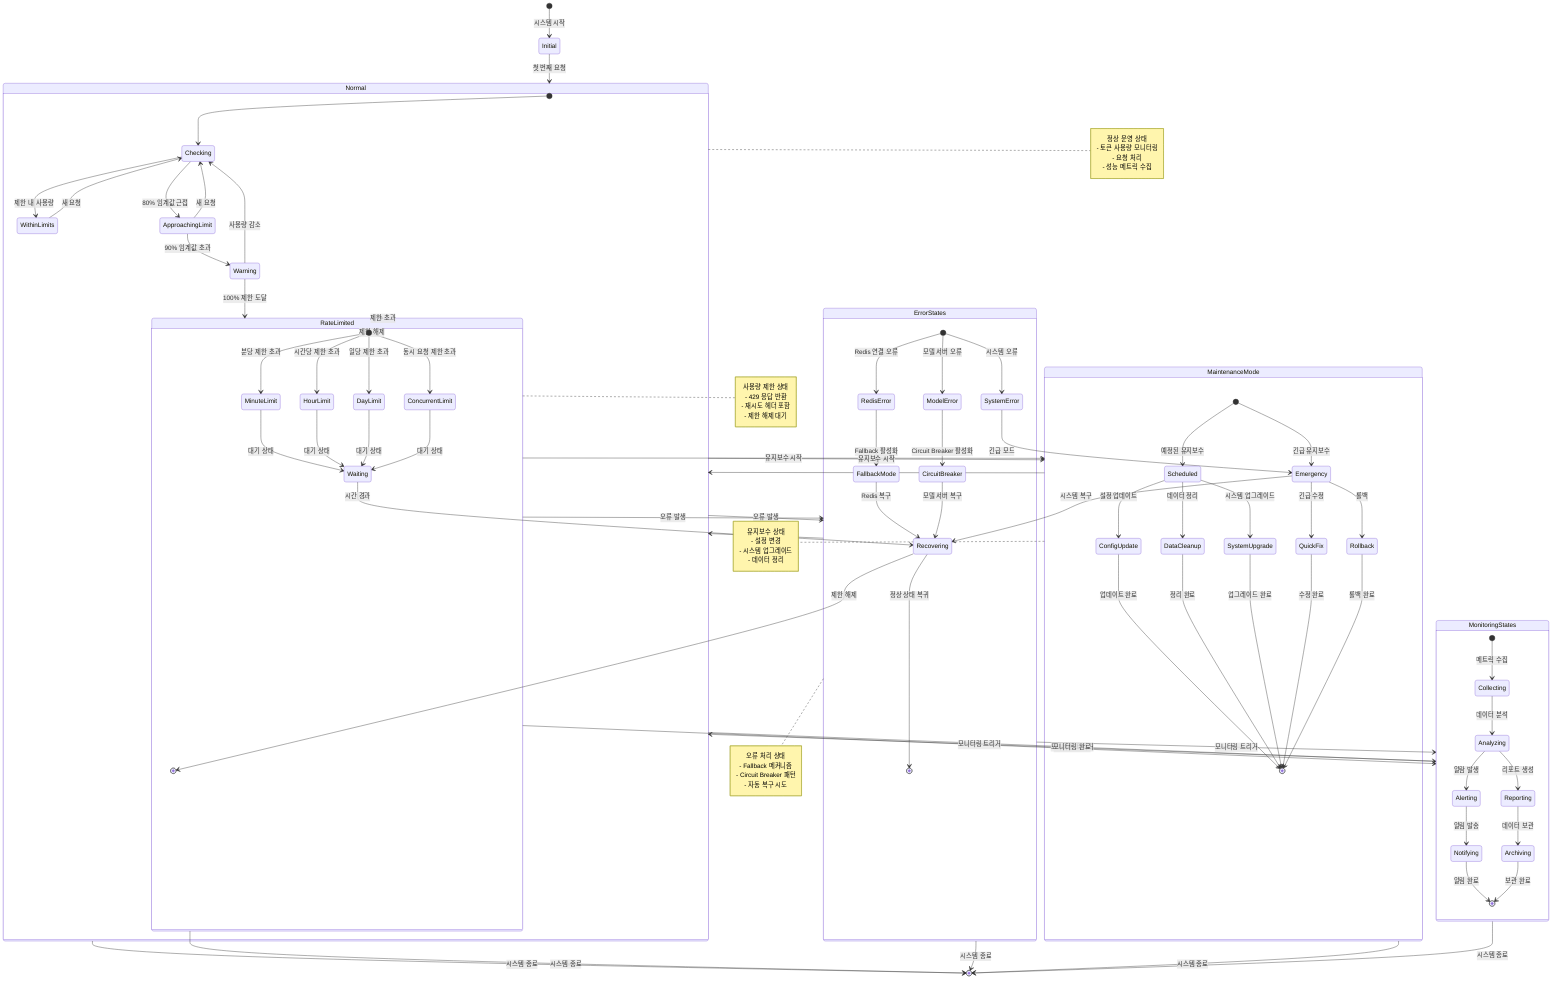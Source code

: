 stateDiagram-v2
    [*] --> Initial : 시스템 시작
    
    Initial --> Normal : 첫 번째 요청
    
    state Normal {
        [*] --> Checking
        Checking --> WithinLimits : 제한 내 사용량
        Checking --> ApproachingLimit : 80% 임계값 근접
        WithinLimits --> Checking : 새 요청
        ApproachingLimit --> Checking : 새 요청
        ApproachingLimit --> Warning : 90% 임계값 초과
        Warning --> Checking : 사용량 감소
        Warning --> RateLimited : 100% 제한 도달
    }
    
    state RateLimited {
        [*] --> MinuteLimit : 분당 제한 초과
        [*] --> HourLimit : 시간당 제한 초과
        [*] --> DayLimit : 일당 제한 초과
        [*] --> ConcurrentLimit : 동시 요청 제한 초과
        
        MinuteLimit --> Waiting : 대기 상태
        HourLimit --> Waiting : 대기 상태
        DayLimit --> Waiting : 대기 상태
        ConcurrentLimit --> Waiting : 대기 상태
        
        Waiting --> Recovering : 시간 경과
        Recovering --> [*] : 제한 해제
    }
    
    state ErrorStates {
        [*] --> RedisError : Redis 연결 오류
        [*] --> ModelError : 모델 서버 오류
        [*] --> SystemError : 시스템 오류
        
        RedisError --> FallbackMode : Fallback 활성화
        ModelError --> CircuitBreaker : Circuit Breaker 활성화
        SystemError --> Emergency : 긴급 모드
        
        FallbackMode --> Recovering : Redis 복구
        CircuitBreaker --> Recovering : 모델 서버 복구
        Emergency --> Recovering : 시스템 복구
        
        Recovering --> [*] : 정상 상태 복귀
    }
    
    state MaintenanceMode {
        [*] --> Scheduled : 예정된 유지보수
        [*] --> Emergency : 긴급 유지보수
        
        Scheduled --> ConfigUpdate : 설정 업데이트
        Scheduled --> DataCleanup : 데이터 정리
        Scheduled --> SystemUpgrade : 시스템 업그레이드
        
        Emergency --> QuickFix : 긴급 수정
        Emergency --> Rollback : 롤백
        
        ConfigUpdate --> [*] : 업데이트 완료
        DataCleanup --> [*] : 정리 완료
        SystemUpgrade --> [*] : 업그레이드 완료
        QuickFix --> [*] : 수정 완료
        Rollback --> [*] : 롤백 완료
    }
    
    state MonitoringStates {
        [*] --> Collecting : 메트릭 수집
        Collecting --> Analyzing : 데이터 분석
        Analyzing --> Alerting : 알람 발생
        Analyzing --> Reporting : 리포트 생성
        Alerting --> Notifying : 알림 발송
        Reporting --> Archiving : 데이터 보관
        Notifying --> [*] : 알림 완료
        Archiving --> [*] : 보관 완료
    }
    
    %% 상태 전환
    Normal --> RateLimited : 제한 초과
    RateLimited --> Normal : 제한 해제
    
    Normal --> ErrorStates : 오류 발생
    RateLimited --> ErrorStates : 오류 발생
    ErrorStates --> Normal : 복구 완료
    
    Normal --> MaintenanceMode : 유지보수 시작
    RateLimited --> MaintenanceMode : 유지보수 시작
    MaintenanceMode --> Normal : 유지보수 완료
    
    Normal --> MonitoringStates : 모니터링 트리거
    RateLimited --> MonitoringStates : 모니터링 트리거
    ErrorStates --> MonitoringStates : 모니터링 트리거
    MonitoringStates --> Normal : 모니터링 완료
    
    %% 종료 조건
    Normal --> [*] : 시스템 종료
    RateLimited --> [*] : 시스템 종료
    ErrorStates --> [*] : 시스템 종료
    MaintenanceMode --> [*] : 시스템 종료
    MonitoringStates --> [*] : 시스템 종료
    
    %% 노트 추가
    note right of Normal
        정상 운영 상태
        - 토큰 사용량 모니터링
        - 요청 처리
        - 성능 메트릭 수집
    end note
    
    note right of RateLimited
        사용량 제한 상태
        - 429 응답 반환
        - 재시도 헤더 포함
        - 제한 해제 대기
    end note
    
    note right of ErrorStates
        오류 처리 상태
        - Fallback 메커니즘
        - Circuit Breaker 패턴
        - 자동 복구 시도
    end note
    
    note right of MaintenanceMode
        유지보수 상태
        - 설정 변경
        - 시스템 업그레이드
        - 데이터 정리
    end note